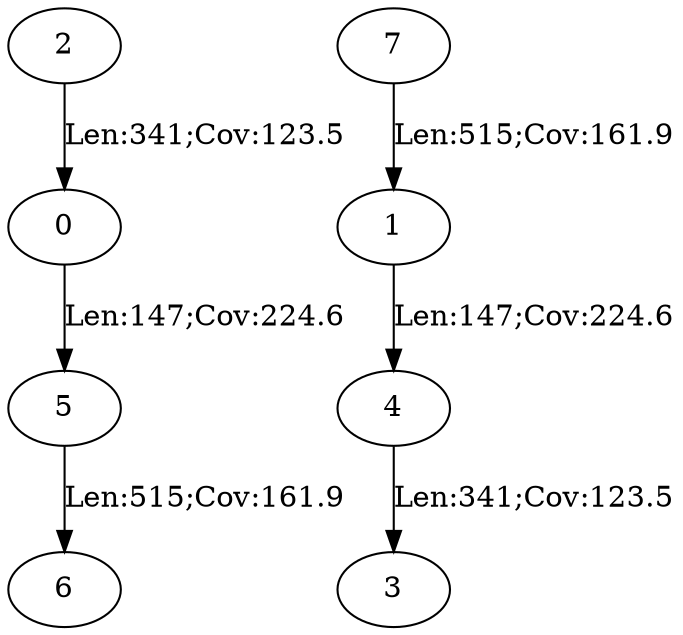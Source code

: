 digraph {
0;
1;
2;
3;
4;
5;
6;
7;
1 -> 4 [label="Len:147;Cov:224.6"];
0 -> 5 [label="Len:147;Cov:224.6"];
5 -> 6 [label="Len:515;Cov:161.9"];
2 -> 0 [label="Len:341;Cov:123.5"];
4 -> 3 [label="Len:341;Cov:123.5"];
7 -> 1 [label="Len:515;Cov:161.9"];
}